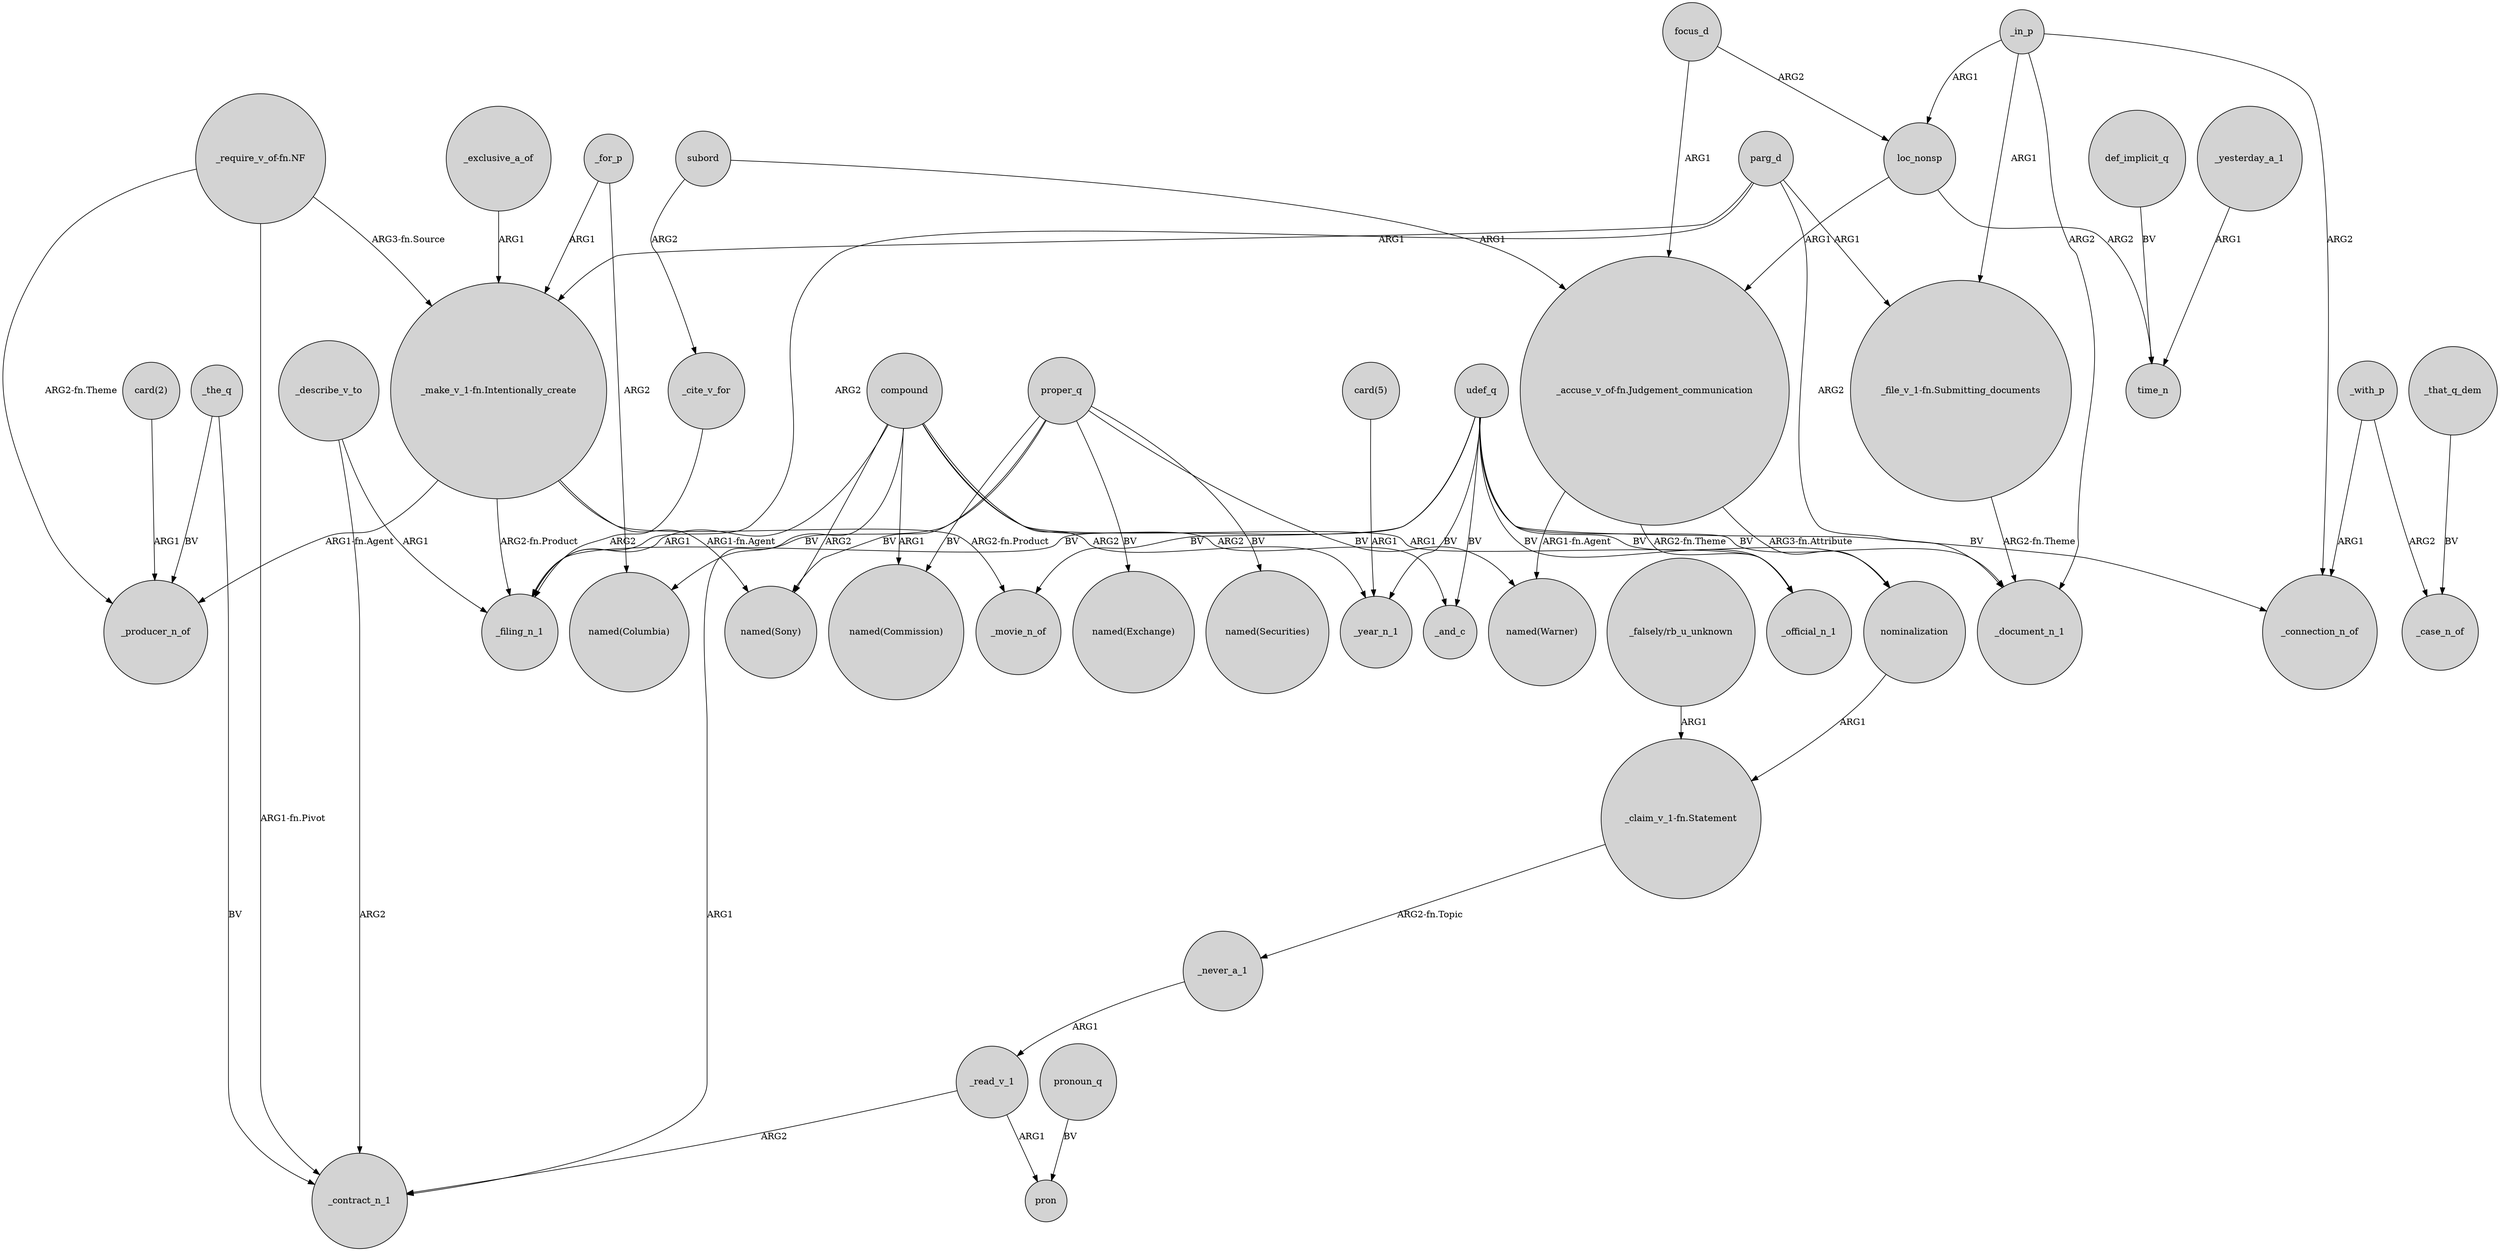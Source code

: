 digraph {
	node [shape=circle style=filled]
	_the_q -> _producer_n_of [label=BV]
	focus_d -> loc_nonsp [label=ARG2]
	_yesterday_a_1 -> time_n [label=ARG1]
	subord -> "_accuse_v_of-fn.Judgement_communication" [label=ARG1]
	udef_q -> _filing_n_1 [label=BV]
	compound -> _filing_n_1 [label=ARG1]
	"_make_v_1-fn.Intentionally_create" -> _filing_n_1 [label="ARG2-fn.Product"]
	compound -> "named(Commission)" [label=ARG1]
	focus_d -> "_accuse_v_of-fn.Judgement_communication" [label=ARG1]
	"_make_v_1-fn.Intentionally_create" -> _movie_n_of [label="ARG2-fn.Product"]
	"card(5)" -> _year_n_1 [label=ARG1]
	proper_q -> "named(Commission)" [label=BV]
	_describe_v_to -> _contract_n_1 [label=ARG2]
	_in_p -> _document_n_1 [label=ARG2]
	"_require_v_of-fn.NF" -> "_make_v_1-fn.Intentionally_create" [label="ARG3-fn.Source"]
	loc_nonsp -> "_accuse_v_of-fn.Judgement_communication" [label=ARG1]
	udef_q -> _movie_n_of [label=BV]
	subord -> _cite_v_for [label=ARG2]
	_in_p -> loc_nonsp [label=ARG1]
	parg_d -> "_file_v_1-fn.Submitting_documents" [label=ARG1]
	_with_p -> _connection_n_of [label=ARG1]
	_in_p -> _connection_n_of [label=ARG2]
	_read_v_1 -> _contract_n_1 [label=ARG2]
	_for_p -> "named(Columbia)" [label=ARG2]
	nominalization -> "_claim_v_1-fn.Statement" [label=ARG1]
	proper_q -> "named(Exchange)" [label=BV]
	udef_q -> _document_n_1 [label=BV]
	compound -> _contract_n_1 [label=ARG1]
	"_claim_v_1-fn.Statement" -> _never_a_1 [label="ARG2-fn.Topic"]
	parg_d -> "_make_v_1-fn.Intentionally_create" [label=ARG1]
	compound -> "named(Sony)" [label=ARG2]
	loc_nonsp -> time_n [label=ARG2]
	proper_q -> "named(Sony)" [label=BV]
	_never_a_1 -> _read_v_1 [label=ARG1]
	_in_p -> "_file_v_1-fn.Submitting_documents" [label=ARG1]
	_describe_v_to -> _filing_n_1 [label=ARG1]
	proper_q -> "named(Columbia)" [label=BV]
	"_accuse_v_of-fn.Judgement_communication" -> _official_n_1 [label="ARG2-fn.Theme"]
	pronoun_q -> pron [label=BV]
	"_make_v_1-fn.Intentionally_create" -> "named(Sony)" [label="ARG1-fn.Agent"]
	_the_q -> _contract_n_1 [label=BV]
	_for_p -> "_make_v_1-fn.Intentionally_create" [label=ARG1]
	compound -> _and_c [label=ARG2]
	"_file_v_1-fn.Submitting_documents" -> _document_n_1 [label="ARG2-fn.Theme"]
	_cite_v_for -> _filing_n_1 [label=ARG2]
	udef_q -> _official_n_1 [label=BV]
	_exclusive_a_of -> "_make_v_1-fn.Intentionally_create" [label=ARG1]
	_with_p -> _case_n_of [label=ARG2]
	"_require_v_of-fn.NF" -> _producer_n_of [label="ARG2-fn.Theme"]
	proper_q -> "named(Securities)" [label=BV]
	udef_q -> nominalization [label=BV]
	"card(2)" -> _producer_n_of [label=ARG1]
	parg_d -> _document_n_1 [label=ARG2]
	_that_q_dem -> _case_n_of [label=BV]
	udef_q -> _connection_n_of [label=BV]
	compound -> _official_n_1 [label=ARG1]
	"_accuse_v_of-fn.Judgement_communication" -> "named(Warner)" [label="ARG1-fn.Agent"]
	_read_v_1 -> pron [label=ARG1]
	udef_q -> _year_n_1 [label=BV]
	proper_q -> "named(Warner)" [label=BV]
	"_require_v_of-fn.NF" -> _contract_n_1 [label="ARG1-fn.Pivot"]
	"_falsely/rb_u_unknown" -> "_claim_v_1-fn.Statement" [label=ARG1]
	parg_d -> _filing_n_1 [label=ARG2]
	"_accuse_v_of-fn.Judgement_communication" -> nominalization [label="ARG3-fn.Attribute"]
	udef_q -> _and_c [label=BV]
	"_make_v_1-fn.Intentionally_create" -> _producer_n_of [label="ARG1-fn.Agent"]
	compound -> _year_n_1 [label=ARG2]
	def_implicit_q -> time_n [label=BV]
}
